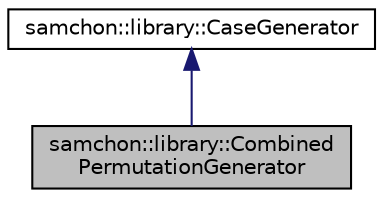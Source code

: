 digraph "samchon::library::CombinedPermutationGenerator"
{
  edge [fontname="Helvetica",fontsize="10",labelfontname="Helvetica",labelfontsize="10"];
  node [fontname="Helvetica",fontsize="10",shape=record];
  Node1 [label="samchon::library::Combined\lPermutationGenerator",height=0.2,width=0.4,color="black", fillcolor="grey75", style="filled", fontcolor="black"];
  Node2 -> Node1 [dir="back",color="midnightblue",fontsize="10",style="solid",fontname="Helvetica"];
  Node2 [label="samchon::library::CaseGenerator",height=0.2,width=0.4,color="black", fillcolor="white", style="filled",URL="$de/ddf/classsamchon_1_1library_1_1CaseGenerator.html",tooltip="Case generator. "];
}
